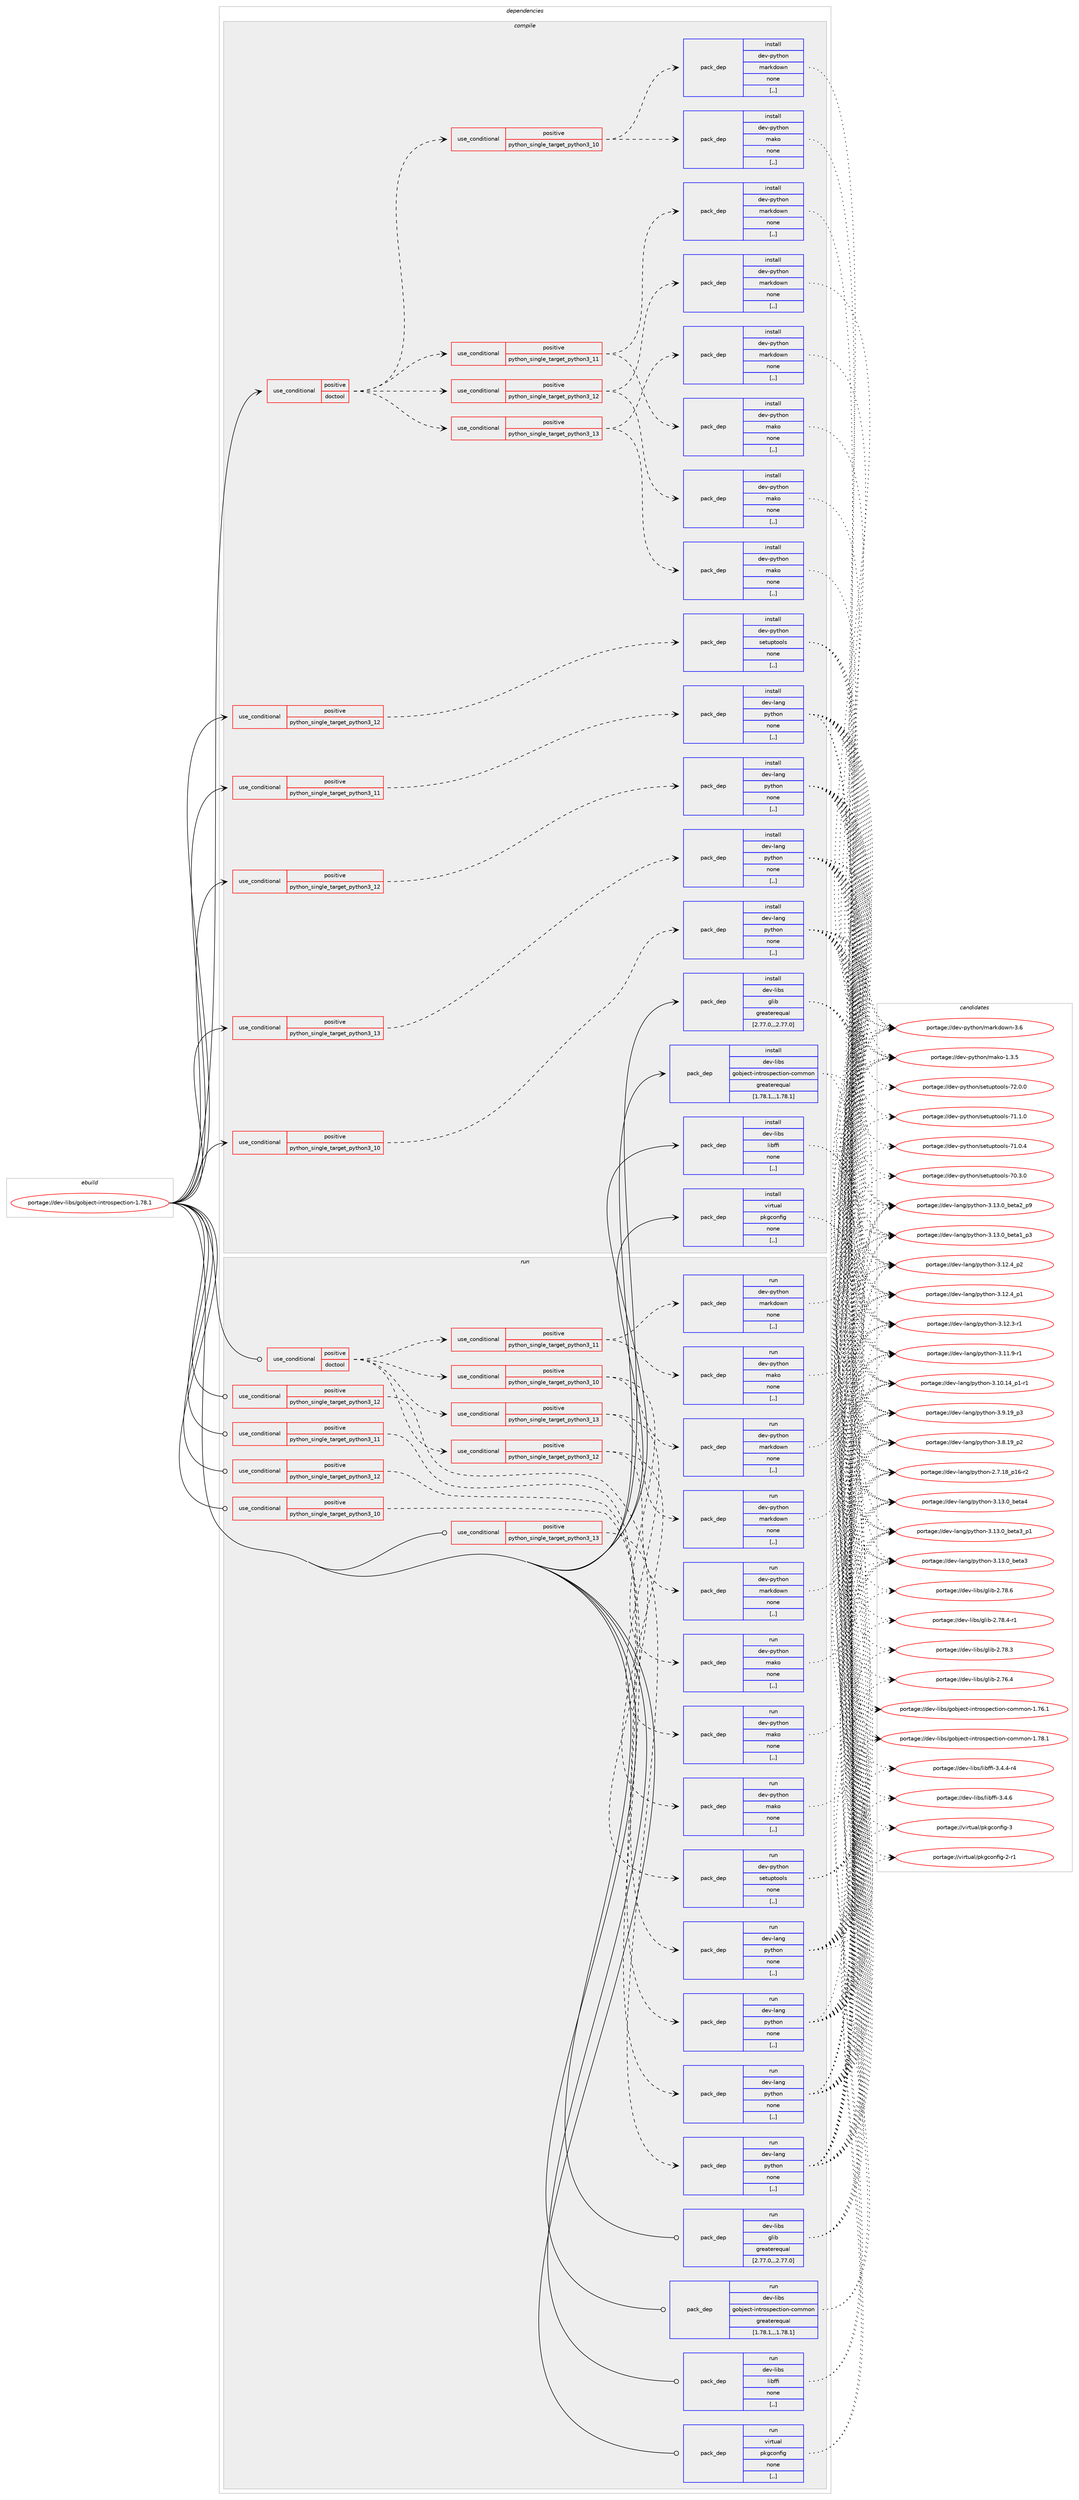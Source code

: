 digraph prolog {

# *************
# Graph options
# *************

newrank=true;
concentrate=true;
compound=true;
graph [rankdir=LR,fontname=Helvetica,fontsize=10,ranksep=1.5];#, ranksep=2.5, nodesep=0.2];
edge  [arrowhead=vee];
node  [fontname=Helvetica,fontsize=10];

# **********
# The ebuild
# **********

subgraph cluster_leftcol {
color=gray;
label=<<i>ebuild</i>>;
id [label="portage://dev-libs/gobject-introspection-1.78.1", color=red, width=4, href="../dev-libs/gobject-introspection-1.78.1.svg"];
}

# ****************
# The dependencies
# ****************

subgraph cluster_midcol {
color=gray;
label=<<i>dependencies</i>>;
subgraph cluster_compile {
fillcolor="#eeeeee";
style=filled;
label=<<i>compile</i>>;
subgraph cond26361 {
dependency108381 [label=<<TABLE BORDER="0" CELLBORDER="1" CELLSPACING="0" CELLPADDING="4"><TR><TD ROWSPAN="3" CELLPADDING="10">use_conditional</TD></TR><TR><TD>positive</TD></TR><TR><TD>doctool</TD></TR></TABLE>>, shape=none, color=red];
subgraph cond26362 {
dependency108382 [label=<<TABLE BORDER="0" CELLBORDER="1" CELLSPACING="0" CELLPADDING="4"><TR><TD ROWSPAN="3" CELLPADDING="10">use_conditional</TD></TR><TR><TD>positive</TD></TR><TR><TD>python_single_target_python3_10</TD></TR></TABLE>>, shape=none, color=red];
subgraph pack80848 {
dependency108383 [label=<<TABLE BORDER="0" CELLBORDER="1" CELLSPACING="0" CELLPADDING="4" WIDTH="220"><TR><TD ROWSPAN="6" CELLPADDING="30">pack_dep</TD></TR><TR><TD WIDTH="110">install</TD></TR><TR><TD>dev-python</TD></TR><TR><TD>mako</TD></TR><TR><TD>none</TD></TR><TR><TD>[,,]</TD></TR></TABLE>>, shape=none, color=blue];
}
dependency108382:e -> dependency108383:w [weight=20,style="dashed",arrowhead="vee"];
subgraph pack80849 {
dependency108384 [label=<<TABLE BORDER="0" CELLBORDER="1" CELLSPACING="0" CELLPADDING="4" WIDTH="220"><TR><TD ROWSPAN="6" CELLPADDING="30">pack_dep</TD></TR><TR><TD WIDTH="110">install</TD></TR><TR><TD>dev-python</TD></TR><TR><TD>markdown</TD></TR><TR><TD>none</TD></TR><TR><TD>[,,]</TD></TR></TABLE>>, shape=none, color=blue];
}
dependency108382:e -> dependency108384:w [weight=20,style="dashed",arrowhead="vee"];
}
dependency108381:e -> dependency108382:w [weight=20,style="dashed",arrowhead="vee"];
subgraph cond26363 {
dependency108385 [label=<<TABLE BORDER="0" CELLBORDER="1" CELLSPACING="0" CELLPADDING="4"><TR><TD ROWSPAN="3" CELLPADDING="10">use_conditional</TD></TR><TR><TD>positive</TD></TR><TR><TD>python_single_target_python3_11</TD></TR></TABLE>>, shape=none, color=red];
subgraph pack80850 {
dependency108386 [label=<<TABLE BORDER="0" CELLBORDER="1" CELLSPACING="0" CELLPADDING="4" WIDTH="220"><TR><TD ROWSPAN="6" CELLPADDING="30">pack_dep</TD></TR><TR><TD WIDTH="110">install</TD></TR><TR><TD>dev-python</TD></TR><TR><TD>mako</TD></TR><TR><TD>none</TD></TR><TR><TD>[,,]</TD></TR></TABLE>>, shape=none, color=blue];
}
dependency108385:e -> dependency108386:w [weight=20,style="dashed",arrowhead="vee"];
subgraph pack80851 {
dependency108387 [label=<<TABLE BORDER="0" CELLBORDER="1" CELLSPACING="0" CELLPADDING="4" WIDTH="220"><TR><TD ROWSPAN="6" CELLPADDING="30">pack_dep</TD></TR><TR><TD WIDTH="110">install</TD></TR><TR><TD>dev-python</TD></TR><TR><TD>markdown</TD></TR><TR><TD>none</TD></TR><TR><TD>[,,]</TD></TR></TABLE>>, shape=none, color=blue];
}
dependency108385:e -> dependency108387:w [weight=20,style="dashed",arrowhead="vee"];
}
dependency108381:e -> dependency108385:w [weight=20,style="dashed",arrowhead="vee"];
subgraph cond26364 {
dependency108388 [label=<<TABLE BORDER="0" CELLBORDER="1" CELLSPACING="0" CELLPADDING="4"><TR><TD ROWSPAN="3" CELLPADDING="10">use_conditional</TD></TR><TR><TD>positive</TD></TR><TR><TD>python_single_target_python3_12</TD></TR></TABLE>>, shape=none, color=red];
subgraph pack80852 {
dependency108389 [label=<<TABLE BORDER="0" CELLBORDER="1" CELLSPACING="0" CELLPADDING="4" WIDTH="220"><TR><TD ROWSPAN="6" CELLPADDING="30">pack_dep</TD></TR><TR><TD WIDTH="110">install</TD></TR><TR><TD>dev-python</TD></TR><TR><TD>mako</TD></TR><TR><TD>none</TD></TR><TR><TD>[,,]</TD></TR></TABLE>>, shape=none, color=blue];
}
dependency108388:e -> dependency108389:w [weight=20,style="dashed",arrowhead="vee"];
subgraph pack80853 {
dependency108390 [label=<<TABLE BORDER="0" CELLBORDER="1" CELLSPACING="0" CELLPADDING="4" WIDTH="220"><TR><TD ROWSPAN="6" CELLPADDING="30">pack_dep</TD></TR><TR><TD WIDTH="110">install</TD></TR><TR><TD>dev-python</TD></TR><TR><TD>markdown</TD></TR><TR><TD>none</TD></TR><TR><TD>[,,]</TD></TR></TABLE>>, shape=none, color=blue];
}
dependency108388:e -> dependency108390:w [weight=20,style="dashed",arrowhead="vee"];
}
dependency108381:e -> dependency108388:w [weight=20,style="dashed",arrowhead="vee"];
subgraph cond26365 {
dependency108391 [label=<<TABLE BORDER="0" CELLBORDER="1" CELLSPACING="0" CELLPADDING="4"><TR><TD ROWSPAN="3" CELLPADDING="10">use_conditional</TD></TR><TR><TD>positive</TD></TR><TR><TD>python_single_target_python3_13</TD></TR></TABLE>>, shape=none, color=red];
subgraph pack80854 {
dependency108392 [label=<<TABLE BORDER="0" CELLBORDER="1" CELLSPACING="0" CELLPADDING="4" WIDTH="220"><TR><TD ROWSPAN="6" CELLPADDING="30">pack_dep</TD></TR><TR><TD WIDTH="110">install</TD></TR><TR><TD>dev-python</TD></TR><TR><TD>mako</TD></TR><TR><TD>none</TD></TR><TR><TD>[,,]</TD></TR></TABLE>>, shape=none, color=blue];
}
dependency108391:e -> dependency108392:w [weight=20,style="dashed",arrowhead="vee"];
subgraph pack80855 {
dependency108393 [label=<<TABLE BORDER="0" CELLBORDER="1" CELLSPACING="0" CELLPADDING="4" WIDTH="220"><TR><TD ROWSPAN="6" CELLPADDING="30">pack_dep</TD></TR><TR><TD WIDTH="110">install</TD></TR><TR><TD>dev-python</TD></TR><TR><TD>markdown</TD></TR><TR><TD>none</TD></TR><TR><TD>[,,]</TD></TR></TABLE>>, shape=none, color=blue];
}
dependency108391:e -> dependency108393:w [weight=20,style="dashed",arrowhead="vee"];
}
dependency108381:e -> dependency108391:w [weight=20,style="dashed",arrowhead="vee"];
}
id:e -> dependency108381:w [weight=20,style="solid",arrowhead="vee"];
subgraph cond26366 {
dependency108394 [label=<<TABLE BORDER="0" CELLBORDER="1" CELLSPACING="0" CELLPADDING="4"><TR><TD ROWSPAN="3" CELLPADDING="10">use_conditional</TD></TR><TR><TD>positive</TD></TR><TR><TD>python_single_target_python3_10</TD></TR></TABLE>>, shape=none, color=red];
subgraph pack80856 {
dependency108395 [label=<<TABLE BORDER="0" CELLBORDER="1" CELLSPACING="0" CELLPADDING="4" WIDTH="220"><TR><TD ROWSPAN="6" CELLPADDING="30">pack_dep</TD></TR><TR><TD WIDTH="110">install</TD></TR><TR><TD>dev-lang</TD></TR><TR><TD>python</TD></TR><TR><TD>none</TD></TR><TR><TD>[,,]</TD></TR></TABLE>>, shape=none, color=blue];
}
dependency108394:e -> dependency108395:w [weight=20,style="dashed",arrowhead="vee"];
}
id:e -> dependency108394:w [weight=20,style="solid",arrowhead="vee"];
subgraph cond26367 {
dependency108396 [label=<<TABLE BORDER="0" CELLBORDER="1" CELLSPACING="0" CELLPADDING="4"><TR><TD ROWSPAN="3" CELLPADDING="10">use_conditional</TD></TR><TR><TD>positive</TD></TR><TR><TD>python_single_target_python3_11</TD></TR></TABLE>>, shape=none, color=red];
subgraph pack80857 {
dependency108397 [label=<<TABLE BORDER="0" CELLBORDER="1" CELLSPACING="0" CELLPADDING="4" WIDTH="220"><TR><TD ROWSPAN="6" CELLPADDING="30">pack_dep</TD></TR><TR><TD WIDTH="110">install</TD></TR><TR><TD>dev-lang</TD></TR><TR><TD>python</TD></TR><TR><TD>none</TD></TR><TR><TD>[,,]</TD></TR></TABLE>>, shape=none, color=blue];
}
dependency108396:e -> dependency108397:w [weight=20,style="dashed",arrowhead="vee"];
}
id:e -> dependency108396:w [weight=20,style="solid",arrowhead="vee"];
subgraph cond26368 {
dependency108398 [label=<<TABLE BORDER="0" CELLBORDER="1" CELLSPACING="0" CELLPADDING="4"><TR><TD ROWSPAN="3" CELLPADDING="10">use_conditional</TD></TR><TR><TD>positive</TD></TR><TR><TD>python_single_target_python3_12</TD></TR></TABLE>>, shape=none, color=red];
subgraph pack80858 {
dependency108399 [label=<<TABLE BORDER="0" CELLBORDER="1" CELLSPACING="0" CELLPADDING="4" WIDTH="220"><TR><TD ROWSPAN="6" CELLPADDING="30">pack_dep</TD></TR><TR><TD WIDTH="110">install</TD></TR><TR><TD>dev-lang</TD></TR><TR><TD>python</TD></TR><TR><TD>none</TD></TR><TR><TD>[,,]</TD></TR></TABLE>>, shape=none, color=blue];
}
dependency108398:e -> dependency108399:w [weight=20,style="dashed",arrowhead="vee"];
}
id:e -> dependency108398:w [weight=20,style="solid",arrowhead="vee"];
subgraph cond26369 {
dependency108400 [label=<<TABLE BORDER="0" CELLBORDER="1" CELLSPACING="0" CELLPADDING="4"><TR><TD ROWSPAN="3" CELLPADDING="10">use_conditional</TD></TR><TR><TD>positive</TD></TR><TR><TD>python_single_target_python3_12</TD></TR></TABLE>>, shape=none, color=red];
subgraph pack80859 {
dependency108401 [label=<<TABLE BORDER="0" CELLBORDER="1" CELLSPACING="0" CELLPADDING="4" WIDTH="220"><TR><TD ROWSPAN="6" CELLPADDING="30">pack_dep</TD></TR><TR><TD WIDTH="110">install</TD></TR><TR><TD>dev-python</TD></TR><TR><TD>setuptools</TD></TR><TR><TD>none</TD></TR><TR><TD>[,,]</TD></TR></TABLE>>, shape=none, color=blue];
}
dependency108400:e -> dependency108401:w [weight=20,style="dashed",arrowhead="vee"];
}
id:e -> dependency108400:w [weight=20,style="solid",arrowhead="vee"];
subgraph cond26370 {
dependency108402 [label=<<TABLE BORDER="0" CELLBORDER="1" CELLSPACING="0" CELLPADDING="4"><TR><TD ROWSPAN="3" CELLPADDING="10">use_conditional</TD></TR><TR><TD>positive</TD></TR><TR><TD>python_single_target_python3_13</TD></TR></TABLE>>, shape=none, color=red];
subgraph pack80860 {
dependency108403 [label=<<TABLE BORDER="0" CELLBORDER="1" CELLSPACING="0" CELLPADDING="4" WIDTH="220"><TR><TD ROWSPAN="6" CELLPADDING="30">pack_dep</TD></TR><TR><TD WIDTH="110">install</TD></TR><TR><TD>dev-lang</TD></TR><TR><TD>python</TD></TR><TR><TD>none</TD></TR><TR><TD>[,,]</TD></TR></TABLE>>, shape=none, color=blue];
}
dependency108402:e -> dependency108403:w [weight=20,style="dashed",arrowhead="vee"];
}
id:e -> dependency108402:w [weight=20,style="solid",arrowhead="vee"];
subgraph pack80861 {
dependency108404 [label=<<TABLE BORDER="0" CELLBORDER="1" CELLSPACING="0" CELLPADDING="4" WIDTH="220"><TR><TD ROWSPAN="6" CELLPADDING="30">pack_dep</TD></TR><TR><TD WIDTH="110">install</TD></TR><TR><TD>dev-libs</TD></TR><TR><TD>glib</TD></TR><TR><TD>greaterequal</TD></TR><TR><TD>[2.77.0,,,2.77.0]</TD></TR></TABLE>>, shape=none, color=blue];
}
id:e -> dependency108404:w [weight=20,style="solid",arrowhead="vee"];
subgraph pack80862 {
dependency108405 [label=<<TABLE BORDER="0" CELLBORDER="1" CELLSPACING="0" CELLPADDING="4" WIDTH="220"><TR><TD ROWSPAN="6" CELLPADDING="30">pack_dep</TD></TR><TR><TD WIDTH="110">install</TD></TR><TR><TD>dev-libs</TD></TR><TR><TD>gobject-introspection-common</TD></TR><TR><TD>greaterequal</TD></TR><TR><TD>[1.78.1,,,1.78.1]</TD></TR></TABLE>>, shape=none, color=blue];
}
id:e -> dependency108405:w [weight=20,style="solid",arrowhead="vee"];
subgraph pack80863 {
dependency108406 [label=<<TABLE BORDER="0" CELLBORDER="1" CELLSPACING="0" CELLPADDING="4" WIDTH="220"><TR><TD ROWSPAN="6" CELLPADDING="30">pack_dep</TD></TR><TR><TD WIDTH="110">install</TD></TR><TR><TD>dev-libs</TD></TR><TR><TD>libffi</TD></TR><TR><TD>none</TD></TR><TR><TD>[,,]</TD></TR></TABLE>>, shape=none, color=blue];
}
id:e -> dependency108406:w [weight=20,style="solid",arrowhead="vee"];
subgraph pack80864 {
dependency108407 [label=<<TABLE BORDER="0" CELLBORDER="1" CELLSPACING="0" CELLPADDING="4" WIDTH="220"><TR><TD ROWSPAN="6" CELLPADDING="30">pack_dep</TD></TR><TR><TD WIDTH="110">install</TD></TR><TR><TD>virtual</TD></TR><TR><TD>pkgconfig</TD></TR><TR><TD>none</TD></TR><TR><TD>[,,]</TD></TR></TABLE>>, shape=none, color=blue];
}
id:e -> dependency108407:w [weight=20,style="solid",arrowhead="vee"];
}
subgraph cluster_compileandrun {
fillcolor="#eeeeee";
style=filled;
label=<<i>compile and run</i>>;
}
subgraph cluster_run {
fillcolor="#eeeeee";
style=filled;
label=<<i>run</i>>;
subgraph cond26371 {
dependency108408 [label=<<TABLE BORDER="0" CELLBORDER="1" CELLSPACING="0" CELLPADDING="4"><TR><TD ROWSPAN="3" CELLPADDING="10">use_conditional</TD></TR><TR><TD>positive</TD></TR><TR><TD>doctool</TD></TR></TABLE>>, shape=none, color=red];
subgraph cond26372 {
dependency108409 [label=<<TABLE BORDER="0" CELLBORDER="1" CELLSPACING="0" CELLPADDING="4"><TR><TD ROWSPAN="3" CELLPADDING="10">use_conditional</TD></TR><TR><TD>positive</TD></TR><TR><TD>python_single_target_python3_10</TD></TR></TABLE>>, shape=none, color=red];
subgraph pack80865 {
dependency108410 [label=<<TABLE BORDER="0" CELLBORDER="1" CELLSPACING="0" CELLPADDING="4" WIDTH="220"><TR><TD ROWSPAN="6" CELLPADDING="30">pack_dep</TD></TR><TR><TD WIDTH="110">run</TD></TR><TR><TD>dev-python</TD></TR><TR><TD>mako</TD></TR><TR><TD>none</TD></TR><TR><TD>[,,]</TD></TR></TABLE>>, shape=none, color=blue];
}
dependency108409:e -> dependency108410:w [weight=20,style="dashed",arrowhead="vee"];
subgraph pack80866 {
dependency108411 [label=<<TABLE BORDER="0" CELLBORDER="1" CELLSPACING="0" CELLPADDING="4" WIDTH="220"><TR><TD ROWSPAN="6" CELLPADDING="30">pack_dep</TD></TR><TR><TD WIDTH="110">run</TD></TR><TR><TD>dev-python</TD></TR><TR><TD>markdown</TD></TR><TR><TD>none</TD></TR><TR><TD>[,,]</TD></TR></TABLE>>, shape=none, color=blue];
}
dependency108409:e -> dependency108411:w [weight=20,style="dashed",arrowhead="vee"];
}
dependency108408:e -> dependency108409:w [weight=20,style="dashed",arrowhead="vee"];
subgraph cond26373 {
dependency108412 [label=<<TABLE BORDER="0" CELLBORDER="1" CELLSPACING="0" CELLPADDING="4"><TR><TD ROWSPAN="3" CELLPADDING="10">use_conditional</TD></TR><TR><TD>positive</TD></TR><TR><TD>python_single_target_python3_11</TD></TR></TABLE>>, shape=none, color=red];
subgraph pack80867 {
dependency108413 [label=<<TABLE BORDER="0" CELLBORDER="1" CELLSPACING="0" CELLPADDING="4" WIDTH="220"><TR><TD ROWSPAN="6" CELLPADDING="30">pack_dep</TD></TR><TR><TD WIDTH="110">run</TD></TR><TR><TD>dev-python</TD></TR><TR><TD>mako</TD></TR><TR><TD>none</TD></TR><TR><TD>[,,]</TD></TR></TABLE>>, shape=none, color=blue];
}
dependency108412:e -> dependency108413:w [weight=20,style="dashed",arrowhead="vee"];
subgraph pack80868 {
dependency108414 [label=<<TABLE BORDER="0" CELLBORDER="1" CELLSPACING="0" CELLPADDING="4" WIDTH="220"><TR><TD ROWSPAN="6" CELLPADDING="30">pack_dep</TD></TR><TR><TD WIDTH="110">run</TD></TR><TR><TD>dev-python</TD></TR><TR><TD>markdown</TD></TR><TR><TD>none</TD></TR><TR><TD>[,,]</TD></TR></TABLE>>, shape=none, color=blue];
}
dependency108412:e -> dependency108414:w [weight=20,style="dashed",arrowhead="vee"];
}
dependency108408:e -> dependency108412:w [weight=20,style="dashed",arrowhead="vee"];
subgraph cond26374 {
dependency108415 [label=<<TABLE BORDER="0" CELLBORDER="1" CELLSPACING="0" CELLPADDING="4"><TR><TD ROWSPAN="3" CELLPADDING="10">use_conditional</TD></TR><TR><TD>positive</TD></TR><TR><TD>python_single_target_python3_12</TD></TR></TABLE>>, shape=none, color=red];
subgraph pack80869 {
dependency108416 [label=<<TABLE BORDER="0" CELLBORDER="1" CELLSPACING="0" CELLPADDING="4" WIDTH="220"><TR><TD ROWSPAN="6" CELLPADDING="30">pack_dep</TD></TR><TR><TD WIDTH="110">run</TD></TR><TR><TD>dev-python</TD></TR><TR><TD>mako</TD></TR><TR><TD>none</TD></TR><TR><TD>[,,]</TD></TR></TABLE>>, shape=none, color=blue];
}
dependency108415:e -> dependency108416:w [weight=20,style="dashed",arrowhead="vee"];
subgraph pack80870 {
dependency108417 [label=<<TABLE BORDER="0" CELLBORDER="1" CELLSPACING="0" CELLPADDING="4" WIDTH="220"><TR><TD ROWSPAN="6" CELLPADDING="30">pack_dep</TD></TR><TR><TD WIDTH="110">run</TD></TR><TR><TD>dev-python</TD></TR><TR><TD>markdown</TD></TR><TR><TD>none</TD></TR><TR><TD>[,,]</TD></TR></TABLE>>, shape=none, color=blue];
}
dependency108415:e -> dependency108417:w [weight=20,style="dashed",arrowhead="vee"];
}
dependency108408:e -> dependency108415:w [weight=20,style="dashed",arrowhead="vee"];
subgraph cond26375 {
dependency108418 [label=<<TABLE BORDER="0" CELLBORDER="1" CELLSPACING="0" CELLPADDING="4"><TR><TD ROWSPAN="3" CELLPADDING="10">use_conditional</TD></TR><TR><TD>positive</TD></TR><TR><TD>python_single_target_python3_13</TD></TR></TABLE>>, shape=none, color=red];
subgraph pack80871 {
dependency108419 [label=<<TABLE BORDER="0" CELLBORDER="1" CELLSPACING="0" CELLPADDING="4" WIDTH="220"><TR><TD ROWSPAN="6" CELLPADDING="30">pack_dep</TD></TR><TR><TD WIDTH="110">run</TD></TR><TR><TD>dev-python</TD></TR><TR><TD>mako</TD></TR><TR><TD>none</TD></TR><TR><TD>[,,]</TD></TR></TABLE>>, shape=none, color=blue];
}
dependency108418:e -> dependency108419:w [weight=20,style="dashed",arrowhead="vee"];
subgraph pack80872 {
dependency108420 [label=<<TABLE BORDER="0" CELLBORDER="1" CELLSPACING="0" CELLPADDING="4" WIDTH="220"><TR><TD ROWSPAN="6" CELLPADDING="30">pack_dep</TD></TR><TR><TD WIDTH="110">run</TD></TR><TR><TD>dev-python</TD></TR><TR><TD>markdown</TD></TR><TR><TD>none</TD></TR><TR><TD>[,,]</TD></TR></TABLE>>, shape=none, color=blue];
}
dependency108418:e -> dependency108420:w [weight=20,style="dashed",arrowhead="vee"];
}
dependency108408:e -> dependency108418:w [weight=20,style="dashed",arrowhead="vee"];
}
id:e -> dependency108408:w [weight=20,style="solid",arrowhead="odot"];
subgraph cond26376 {
dependency108421 [label=<<TABLE BORDER="0" CELLBORDER="1" CELLSPACING="0" CELLPADDING="4"><TR><TD ROWSPAN="3" CELLPADDING="10">use_conditional</TD></TR><TR><TD>positive</TD></TR><TR><TD>python_single_target_python3_10</TD></TR></TABLE>>, shape=none, color=red];
subgraph pack80873 {
dependency108422 [label=<<TABLE BORDER="0" CELLBORDER="1" CELLSPACING="0" CELLPADDING="4" WIDTH="220"><TR><TD ROWSPAN="6" CELLPADDING="30">pack_dep</TD></TR><TR><TD WIDTH="110">run</TD></TR><TR><TD>dev-lang</TD></TR><TR><TD>python</TD></TR><TR><TD>none</TD></TR><TR><TD>[,,]</TD></TR></TABLE>>, shape=none, color=blue];
}
dependency108421:e -> dependency108422:w [weight=20,style="dashed",arrowhead="vee"];
}
id:e -> dependency108421:w [weight=20,style="solid",arrowhead="odot"];
subgraph cond26377 {
dependency108423 [label=<<TABLE BORDER="0" CELLBORDER="1" CELLSPACING="0" CELLPADDING="4"><TR><TD ROWSPAN="3" CELLPADDING="10">use_conditional</TD></TR><TR><TD>positive</TD></TR><TR><TD>python_single_target_python3_11</TD></TR></TABLE>>, shape=none, color=red];
subgraph pack80874 {
dependency108424 [label=<<TABLE BORDER="0" CELLBORDER="1" CELLSPACING="0" CELLPADDING="4" WIDTH="220"><TR><TD ROWSPAN="6" CELLPADDING="30">pack_dep</TD></TR><TR><TD WIDTH="110">run</TD></TR><TR><TD>dev-lang</TD></TR><TR><TD>python</TD></TR><TR><TD>none</TD></TR><TR><TD>[,,]</TD></TR></TABLE>>, shape=none, color=blue];
}
dependency108423:e -> dependency108424:w [weight=20,style="dashed",arrowhead="vee"];
}
id:e -> dependency108423:w [weight=20,style="solid",arrowhead="odot"];
subgraph cond26378 {
dependency108425 [label=<<TABLE BORDER="0" CELLBORDER="1" CELLSPACING="0" CELLPADDING="4"><TR><TD ROWSPAN="3" CELLPADDING="10">use_conditional</TD></TR><TR><TD>positive</TD></TR><TR><TD>python_single_target_python3_12</TD></TR></TABLE>>, shape=none, color=red];
subgraph pack80875 {
dependency108426 [label=<<TABLE BORDER="0" CELLBORDER="1" CELLSPACING="0" CELLPADDING="4" WIDTH="220"><TR><TD ROWSPAN="6" CELLPADDING="30">pack_dep</TD></TR><TR><TD WIDTH="110">run</TD></TR><TR><TD>dev-lang</TD></TR><TR><TD>python</TD></TR><TR><TD>none</TD></TR><TR><TD>[,,]</TD></TR></TABLE>>, shape=none, color=blue];
}
dependency108425:e -> dependency108426:w [weight=20,style="dashed",arrowhead="vee"];
}
id:e -> dependency108425:w [weight=20,style="solid",arrowhead="odot"];
subgraph cond26379 {
dependency108427 [label=<<TABLE BORDER="0" CELLBORDER="1" CELLSPACING="0" CELLPADDING="4"><TR><TD ROWSPAN="3" CELLPADDING="10">use_conditional</TD></TR><TR><TD>positive</TD></TR><TR><TD>python_single_target_python3_12</TD></TR></TABLE>>, shape=none, color=red];
subgraph pack80876 {
dependency108428 [label=<<TABLE BORDER="0" CELLBORDER="1" CELLSPACING="0" CELLPADDING="4" WIDTH="220"><TR><TD ROWSPAN="6" CELLPADDING="30">pack_dep</TD></TR><TR><TD WIDTH="110">run</TD></TR><TR><TD>dev-python</TD></TR><TR><TD>setuptools</TD></TR><TR><TD>none</TD></TR><TR><TD>[,,]</TD></TR></TABLE>>, shape=none, color=blue];
}
dependency108427:e -> dependency108428:w [weight=20,style="dashed",arrowhead="vee"];
}
id:e -> dependency108427:w [weight=20,style="solid",arrowhead="odot"];
subgraph cond26380 {
dependency108429 [label=<<TABLE BORDER="0" CELLBORDER="1" CELLSPACING="0" CELLPADDING="4"><TR><TD ROWSPAN="3" CELLPADDING="10">use_conditional</TD></TR><TR><TD>positive</TD></TR><TR><TD>python_single_target_python3_13</TD></TR></TABLE>>, shape=none, color=red];
subgraph pack80877 {
dependency108430 [label=<<TABLE BORDER="0" CELLBORDER="1" CELLSPACING="0" CELLPADDING="4" WIDTH="220"><TR><TD ROWSPAN="6" CELLPADDING="30">pack_dep</TD></TR><TR><TD WIDTH="110">run</TD></TR><TR><TD>dev-lang</TD></TR><TR><TD>python</TD></TR><TR><TD>none</TD></TR><TR><TD>[,,]</TD></TR></TABLE>>, shape=none, color=blue];
}
dependency108429:e -> dependency108430:w [weight=20,style="dashed",arrowhead="vee"];
}
id:e -> dependency108429:w [weight=20,style="solid",arrowhead="odot"];
subgraph pack80878 {
dependency108431 [label=<<TABLE BORDER="0" CELLBORDER="1" CELLSPACING="0" CELLPADDING="4" WIDTH="220"><TR><TD ROWSPAN="6" CELLPADDING="30">pack_dep</TD></TR><TR><TD WIDTH="110">run</TD></TR><TR><TD>dev-libs</TD></TR><TR><TD>glib</TD></TR><TR><TD>greaterequal</TD></TR><TR><TD>[2.77.0,,,2.77.0]</TD></TR></TABLE>>, shape=none, color=blue];
}
id:e -> dependency108431:w [weight=20,style="solid",arrowhead="odot"];
subgraph pack80879 {
dependency108432 [label=<<TABLE BORDER="0" CELLBORDER="1" CELLSPACING="0" CELLPADDING="4" WIDTH="220"><TR><TD ROWSPAN="6" CELLPADDING="30">pack_dep</TD></TR><TR><TD WIDTH="110">run</TD></TR><TR><TD>dev-libs</TD></TR><TR><TD>gobject-introspection-common</TD></TR><TR><TD>greaterequal</TD></TR><TR><TD>[1.78.1,,,1.78.1]</TD></TR></TABLE>>, shape=none, color=blue];
}
id:e -> dependency108432:w [weight=20,style="solid",arrowhead="odot"];
subgraph pack80880 {
dependency108433 [label=<<TABLE BORDER="0" CELLBORDER="1" CELLSPACING="0" CELLPADDING="4" WIDTH="220"><TR><TD ROWSPAN="6" CELLPADDING="30">pack_dep</TD></TR><TR><TD WIDTH="110">run</TD></TR><TR><TD>dev-libs</TD></TR><TR><TD>libffi</TD></TR><TR><TD>none</TD></TR><TR><TD>[,,]</TD></TR></TABLE>>, shape=none, color=blue];
}
id:e -> dependency108433:w [weight=20,style="solid",arrowhead="odot"];
subgraph pack80881 {
dependency108434 [label=<<TABLE BORDER="0" CELLBORDER="1" CELLSPACING="0" CELLPADDING="4" WIDTH="220"><TR><TD ROWSPAN="6" CELLPADDING="30">pack_dep</TD></TR><TR><TD WIDTH="110">run</TD></TR><TR><TD>virtual</TD></TR><TR><TD>pkgconfig</TD></TR><TR><TD>none</TD></TR><TR><TD>[,,]</TD></TR></TABLE>>, shape=none, color=blue];
}
id:e -> dependency108434:w [weight=20,style="solid",arrowhead="odot"];
}
}

# **************
# The candidates
# **************

subgraph cluster_choices {
rank=same;
color=gray;
label=<<i>candidates</i>>;

subgraph choice80848 {
color=black;
nodesep=1;
choice100101118451121211161041111104710997107111454946514653 [label="portage://dev-python/mako-1.3.5", color=red, width=4,href="../dev-python/mako-1.3.5.svg"];
dependency108383:e -> choice100101118451121211161041111104710997107111454946514653:w [style=dotted,weight="100"];
}
subgraph choice80849 {
color=black;
nodesep=1;
choice10010111845112121116104111110471099711410710011111911045514654 [label="portage://dev-python/markdown-3.6", color=red, width=4,href="../dev-python/markdown-3.6.svg"];
dependency108384:e -> choice10010111845112121116104111110471099711410710011111911045514654:w [style=dotted,weight="100"];
}
subgraph choice80850 {
color=black;
nodesep=1;
choice100101118451121211161041111104710997107111454946514653 [label="portage://dev-python/mako-1.3.5", color=red, width=4,href="../dev-python/mako-1.3.5.svg"];
dependency108386:e -> choice100101118451121211161041111104710997107111454946514653:w [style=dotted,weight="100"];
}
subgraph choice80851 {
color=black;
nodesep=1;
choice10010111845112121116104111110471099711410710011111911045514654 [label="portage://dev-python/markdown-3.6", color=red, width=4,href="../dev-python/markdown-3.6.svg"];
dependency108387:e -> choice10010111845112121116104111110471099711410710011111911045514654:w [style=dotted,weight="100"];
}
subgraph choice80852 {
color=black;
nodesep=1;
choice100101118451121211161041111104710997107111454946514653 [label="portage://dev-python/mako-1.3.5", color=red, width=4,href="../dev-python/mako-1.3.5.svg"];
dependency108389:e -> choice100101118451121211161041111104710997107111454946514653:w [style=dotted,weight="100"];
}
subgraph choice80853 {
color=black;
nodesep=1;
choice10010111845112121116104111110471099711410710011111911045514654 [label="portage://dev-python/markdown-3.6", color=red, width=4,href="../dev-python/markdown-3.6.svg"];
dependency108390:e -> choice10010111845112121116104111110471099711410710011111911045514654:w [style=dotted,weight="100"];
}
subgraph choice80854 {
color=black;
nodesep=1;
choice100101118451121211161041111104710997107111454946514653 [label="portage://dev-python/mako-1.3.5", color=red, width=4,href="../dev-python/mako-1.3.5.svg"];
dependency108392:e -> choice100101118451121211161041111104710997107111454946514653:w [style=dotted,weight="100"];
}
subgraph choice80855 {
color=black;
nodesep=1;
choice10010111845112121116104111110471099711410710011111911045514654 [label="portage://dev-python/markdown-3.6", color=red, width=4,href="../dev-python/markdown-3.6.svg"];
dependency108393:e -> choice10010111845112121116104111110471099711410710011111911045514654:w [style=dotted,weight="100"];
}
subgraph choice80856 {
color=black;
nodesep=1;
choice1001011184510897110103471121211161041111104551464951464895981011169752 [label="portage://dev-lang/python-3.13.0_beta4", color=red, width=4,href="../dev-lang/python-3.13.0_beta4.svg"];
choice10010111845108971101034711212111610411111045514649514648959810111697519511249 [label="portage://dev-lang/python-3.13.0_beta3_p1", color=red, width=4,href="../dev-lang/python-3.13.0_beta3_p1.svg"];
choice1001011184510897110103471121211161041111104551464951464895981011169751 [label="portage://dev-lang/python-3.13.0_beta3", color=red, width=4,href="../dev-lang/python-3.13.0_beta3.svg"];
choice10010111845108971101034711212111610411111045514649514648959810111697509511257 [label="portage://dev-lang/python-3.13.0_beta2_p9", color=red, width=4,href="../dev-lang/python-3.13.0_beta2_p9.svg"];
choice10010111845108971101034711212111610411111045514649514648959810111697499511251 [label="portage://dev-lang/python-3.13.0_beta1_p3", color=red, width=4,href="../dev-lang/python-3.13.0_beta1_p3.svg"];
choice100101118451089711010347112121116104111110455146495046529511250 [label="portage://dev-lang/python-3.12.4_p2", color=red, width=4,href="../dev-lang/python-3.12.4_p2.svg"];
choice100101118451089711010347112121116104111110455146495046529511249 [label="portage://dev-lang/python-3.12.4_p1", color=red, width=4,href="../dev-lang/python-3.12.4_p1.svg"];
choice100101118451089711010347112121116104111110455146495046514511449 [label="portage://dev-lang/python-3.12.3-r1", color=red, width=4,href="../dev-lang/python-3.12.3-r1.svg"];
choice100101118451089711010347112121116104111110455146494946574511449 [label="portage://dev-lang/python-3.11.9-r1", color=red, width=4,href="../dev-lang/python-3.11.9-r1.svg"];
choice100101118451089711010347112121116104111110455146494846495295112494511449 [label="portage://dev-lang/python-3.10.14_p1-r1", color=red, width=4,href="../dev-lang/python-3.10.14_p1-r1.svg"];
choice100101118451089711010347112121116104111110455146574649579511251 [label="portage://dev-lang/python-3.9.19_p3", color=red, width=4,href="../dev-lang/python-3.9.19_p3.svg"];
choice100101118451089711010347112121116104111110455146564649579511250 [label="portage://dev-lang/python-3.8.19_p2", color=red, width=4,href="../dev-lang/python-3.8.19_p2.svg"];
choice100101118451089711010347112121116104111110455046554649569511249544511450 [label="portage://dev-lang/python-2.7.18_p16-r2", color=red, width=4,href="../dev-lang/python-2.7.18_p16-r2.svg"];
dependency108395:e -> choice1001011184510897110103471121211161041111104551464951464895981011169752:w [style=dotted,weight="100"];
dependency108395:e -> choice10010111845108971101034711212111610411111045514649514648959810111697519511249:w [style=dotted,weight="100"];
dependency108395:e -> choice1001011184510897110103471121211161041111104551464951464895981011169751:w [style=dotted,weight="100"];
dependency108395:e -> choice10010111845108971101034711212111610411111045514649514648959810111697509511257:w [style=dotted,weight="100"];
dependency108395:e -> choice10010111845108971101034711212111610411111045514649514648959810111697499511251:w [style=dotted,weight="100"];
dependency108395:e -> choice100101118451089711010347112121116104111110455146495046529511250:w [style=dotted,weight="100"];
dependency108395:e -> choice100101118451089711010347112121116104111110455146495046529511249:w [style=dotted,weight="100"];
dependency108395:e -> choice100101118451089711010347112121116104111110455146495046514511449:w [style=dotted,weight="100"];
dependency108395:e -> choice100101118451089711010347112121116104111110455146494946574511449:w [style=dotted,weight="100"];
dependency108395:e -> choice100101118451089711010347112121116104111110455146494846495295112494511449:w [style=dotted,weight="100"];
dependency108395:e -> choice100101118451089711010347112121116104111110455146574649579511251:w [style=dotted,weight="100"];
dependency108395:e -> choice100101118451089711010347112121116104111110455146564649579511250:w [style=dotted,weight="100"];
dependency108395:e -> choice100101118451089711010347112121116104111110455046554649569511249544511450:w [style=dotted,weight="100"];
}
subgraph choice80857 {
color=black;
nodesep=1;
choice1001011184510897110103471121211161041111104551464951464895981011169752 [label="portage://dev-lang/python-3.13.0_beta4", color=red, width=4,href="../dev-lang/python-3.13.0_beta4.svg"];
choice10010111845108971101034711212111610411111045514649514648959810111697519511249 [label="portage://dev-lang/python-3.13.0_beta3_p1", color=red, width=4,href="../dev-lang/python-3.13.0_beta3_p1.svg"];
choice1001011184510897110103471121211161041111104551464951464895981011169751 [label="portage://dev-lang/python-3.13.0_beta3", color=red, width=4,href="../dev-lang/python-3.13.0_beta3.svg"];
choice10010111845108971101034711212111610411111045514649514648959810111697509511257 [label="portage://dev-lang/python-3.13.0_beta2_p9", color=red, width=4,href="../dev-lang/python-3.13.0_beta2_p9.svg"];
choice10010111845108971101034711212111610411111045514649514648959810111697499511251 [label="portage://dev-lang/python-3.13.0_beta1_p3", color=red, width=4,href="../dev-lang/python-3.13.0_beta1_p3.svg"];
choice100101118451089711010347112121116104111110455146495046529511250 [label="portage://dev-lang/python-3.12.4_p2", color=red, width=4,href="../dev-lang/python-3.12.4_p2.svg"];
choice100101118451089711010347112121116104111110455146495046529511249 [label="portage://dev-lang/python-3.12.4_p1", color=red, width=4,href="../dev-lang/python-3.12.4_p1.svg"];
choice100101118451089711010347112121116104111110455146495046514511449 [label="portage://dev-lang/python-3.12.3-r1", color=red, width=4,href="../dev-lang/python-3.12.3-r1.svg"];
choice100101118451089711010347112121116104111110455146494946574511449 [label="portage://dev-lang/python-3.11.9-r1", color=red, width=4,href="../dev-lang/python-3.11.9-r1.svg"];
choice100101118451089711010347112121116104111110455146494846495295112494511449 [label="portage://dev-lang/python-3.10.14_p1-r1", color=red, width=4,href="../dev-lang/python-3.10.14_p1-r1.svg"];
choice100101118451089711010347112121116104111110455146574649579511251 [label="portage://dev-lang/python-3.9.19_p3", color=red, width=4,href="../dev-lang/python-3.9.19_p3.svg"];
choice100101118451089711010347112121116104111110455146564649579511250 [label="portage://dev-lang/python-3.8.19_p2", color=red, width=4,href="../dev-lang/python-3.8.19_p2.svg"];
choice100101118451089711010347112121116104111110455046554649569511249544511450 [label="portage://dev-lang/python-2.7.18_p16-r2", color=red, width=4,href="../dev-lang/python-2.7.18_p16-r2.svg"];
dependency108397:e -> choice1001011184510897110103471121211161041111104551464951464895981011169752:w [style=dotted,weight="100"];
dependency108397:e -> choice10010111845108971101034711212111610411111045514649514648959810111697519511249:w [style=dotted,weight="100"];
dependency108397:e -> choice1001011184510897110103471121211161041111104551464951464895981011169751:w [style=dotted,weight="100"];
dependency108397:e -> choice10010111845108971101034711212111610411111045514649514648959810111697509511257:w [style=dotted,weight="100"];
dependency108397:e -> choice10010111845108971101034711212111610411111045514649514648959810111697499511251:w [style=dotted,weight="100"];
dependency108397:e -> choice100101118451089711010347112121116104111110455146495046529511250:w [style=dotted,weight="100"];
dependency108397:e -> choice100101118451089711010347112121116104111110455146495046529511249:w [style=dotted,weight="100"];
dependency108397:e -> choice100101118451089711010347112121116104111110455146495046514511449:w [style=dotted,weight="100"];
dependency108397:e -> choice100101118451089711010347112121116104111110455146494946574511449:w [style=dotted,weight="100"];
dependency108397:e -> choice100101118451089711010347112121116104111110455146494846495295112494511449:w [style=dotted,weight="100"];
dependency108397:e -> choice100101118451089711010347112121116104111110455146574649579511251:w [style=dotted,weight="100"];
dependency108397:e -> choice100101118451089711010347112121116104111110455146564649579511250:w [style=dotted,weight="100"];
dependency108397:e -> choice100101118451089711010347112121116104111110455046554649569511249544511450:w [style=dotted,weight="100"];
}
subgraph choice80858 {
color=black;
nodesep=1;
choice1001011184510897110103471121211161041111104551464951464895981011169752 [label="portage://dev-lang/python-3.13.0_beta4", color=red, width=4,href="../dev-lang/python-3.13.0_beta4.svg"];
choice10010111845108971101034711212111610411111045514649514648959810111697519511249 [label="portage://dev-lang/python-3.13.0_beta3_p1", color=red, width=4,href="../dev-lang/python-3.13.0_beta3_p1.svg"];
choice1001011184510897110103471121211161041111104551464951464895981011169751 [label="portage://dev-lang/python-3.13.0_beta3", color=red, width=4,href="../dev-lang/python-3.13.0_beta3.svg"];
choice10010111845108971101034711212111610411111045514649514648959810111697509511257 [label="portage://dev-lang/python-3.13.0_beta2_p9", color=red, width=4,href="../dev-lang/python-3.13.0_beta2_p9.svg"];
choice10010111845108971101034711212111610411111045514649514648959810111697499511251 [label="portage://dev-lang/python-3.13.0_beta1_p3", color=red, width=4,href="../dev-lang/python-3.13.0_beta1_p3.svg"];
choice100101118451089711010347112121116104111110455146495046529511250 [label="portage://dev-lang/python-3.12.4_p2", color=red, width=4,href="../dev-lang/python-3.12.4_p2.svg"];
choice100101118451089711010347112121116104111110455146495046529511249 [label="portage://dev-lang/python-3.12.4_p1", color=red, width=4,href="../dev-lang/python-3.12.4_p1.svg"];
choice100101118451089711010347112121116104111110455146495046514511449 [label="portage://dev-lang/python-3.12.3-r1", color=red, width=4,href="../dev-lang/python-3.12.3-r1.svg"];
choice100101118451089711010347112121116104111110455146494946574511449 [label="portage://dev-lang/python-3.11.9-r1", color=red, width=4,href="../dev-lang/python-3.11.9-r1.svg"];
choice100101118451089711010347112121116104111110455146494846495295112494511449 [label="portage://dev-lang/python-3.10.14_p1-r1", color=red, width=4,href="../dev-lang/python-3.10.14_p1-r1.svg"];
choice100101118451089711010347112121116104111110455146574649579511251 [label="portage://dev-lang/python-3.9.19_p3", color=red, width=4,href="../dev-lang/python-3.9.19_p3.svg"];
choice100101118451089711010347112121116104111110455146564649579511250 [label="portage://dev-lang/python-3.8.19_p2", color=red, width=4,href="../dev-lang/python-3.8.19_p2.svg"];
choice100101118451089711010347112121116104111110455046554649569511249544511450 [label="portage://dev-lang/python-2.7.18_p16-r2", color=red, width=4,href="../dev-lang/python-2.7.18_p16-r2.svg"];
dependency108399:e -> choice1001011184510897110103471121211161041111104551464951464895981011169752:w [style=dotted,weight="100"];
dependency108399:e -> choice10010111845108971101034711212111610411111045514649514648959810111697519511249:w [style=dotted,weight="100"];
dependency108399:e -> choice1001011184510897110103471121211161041111104551464951464895981011169751:w [style=dotted,weight="100"];
dependency108399:e -> choice10010111845108971101034711212111610411111045514649514648959810111697509511257:w [style=dotted,weight="100"];
dependency108399:e -> choice10010111845108971101034711212111610411111045514649514648959810111697499511251:w [style=dotted,weight="100"];
dependency108399:e -> choice100101118451089711010347112121116104111110455146495046529511250:w [style=dotted,weight="100"];
dependency108399:e -> choice100101118451089711010347112121116104111110455146495046529511249:w [style=dotted,weight="100"];
dependency108399:e -> choice100101118451089711010347112121116104111110455146495046514511449:w [style=dotted,weight="100"];
dependency108399:e -> choice100101118451089711010347112121116104111110455146494946574511449:w [style=dotted,weight="100"];
dependency108399:e -> choice100101118451089711010347112121116104111110455146494846495295112494511449:w [style=dotted,weight="100"];
dependency108399:e -> choice100101118451089711010347112121116104111110455146574649579511251:w [style=dotted,weight="100"];
dependency108399:e -> choice100101118451089711010347112121116104111110455146564649579511250:w [style=dotted,weight="100"];
dependency108399:e -> choice100101118451089711010347112121116104111110455046554649569511249544511450:w [style=dotted,weight="100"];
}
subgraph choice80859 {
color=black;
nodesep=1;
choice100101118451121211161041111104711510111611711211611111110811545555046484648 [label="portage://dev-python/setuptools-72.0.0", color=red, width=4,href="../dev-python/setuptools-72.0.0.svg"];
choice100101118451121211161041111104711510111611711211611111110811545554946494648 [label="portage://dev-python/setuptools-71.1.0", color=red, width=4,href="../dev-python/setuptools-71.1.0.svg"];
choice100101118451121211161041111104711510111611711211611111110811545554946484652 [label="portage://dev-python/setuptools-71.0.4", color=red, width=4,href="../dev-python/setuptools-71.0.4.svg"];
choice100101118451121211161041111104711510111611711211611111110811545554846514648 [label="portage://dev-python/setuptools-70.3.0", color=red, width=4,href="../dev-python/setuptools-70.3.0.svg"];
dependency108401:e -> choice100101118451121211161041111104711510111611711211611111110811545555046484648:w [style=dotted,weight="100"];
dependency108401:e -> choice100101118451121211161041111104711510111611711211611111110811545554946494648:w [style=dotted,weight="100"];
dependency108401:e -> choice100101118451121211161041111104711510111611711211611111110811545554946484652:w [style=dotted,weight="100"];
dependency108401:e -> choice100101118451121211161041111104711510111611711211611111110811545554846514648:w [style=dotted,weight="100"];
}
subgraph choice80860 {
color=black;
nodesep=1;
choice1001011184510897110103471121211161041111104551464951464895981011169752 [label="portage://dev-lang/python-3.13.0_beta4", color=red, width=4,href="../dev-lang/python-3.13.0_beta4.svg"];
choice10010111845108971101034711212111610411111045514649514648959810111697519511249 [label="portage://dev-lang/python-3.13.0_beta3_p1", color=red, width=4,href="../dev-lang/python-3.13.0_beta3_p1.svg"];
choice1001011184510897110103471121211161041111104551464951464895981011169751 [label="portage://dev-lang/python-3.13.0_beta3", color=red, width=4,href="../dev-lang/python-3.13.0_beta3.svg"];
choice10010111845108971101034711212111610411111045514649514648959810111697509511257 [label="portage://dev-lang/python-3.13.0_beta2_p9", color=red, width=4,href="../dev-lang/python-3.13.0_beta2_p9.svg"];
choice10010111845108971101034711212111610411111045514649514648959810111697499511251 [label="portage://dev-lang/python-3.13.0_beta1_p3", color=red, width=4,href="../dev-lang/python-3.13.0_beta1_p3.svg"];
choice100101118451089711010347112121116104111110455146495046529511250 [label="portage://dev-lang/python-3.12.4_p2", color=red, width=4,href="../dev-lang/python-3.12.4_p2.svg"];
choice100101118451089711010347112121116104111110455146495046529511249 [label="portage://dev-lang/python-3.12.4_p1", color=red, width=4,href="../dev-lang/python-3.12.4_p1.svg"];
choice100101118451089711010347112121116104111110455146495046514511449 [label="portage://dev-lang/python-3.12.3-r1", color=red, width=4,href="../dev-lang/python-3.12.3-r1.svg"];
choice100101118451089711010347112121116104111110455146494946574511449 [label="portage://dev-lang/python-3.11.9-r1", color=red, width=4,href="../dev-lang/python-3.11.9-r1.svg"];
choice100101118451089711010347112121116104111110455146494846495295112494511449 [label="portage://dev-lang/python-3.10.14_p1-r1", color=red, width=4,href="../dev-lang/python-3.10.14_p1-r1.svg"];
choice100101118451089711010347112121116104111110455146574649579511251 [label="portage://dev-lang/python-3.9.19_p3", color=red, width=4,href="../dev-lang/python-3.9.19_p3.svg"];
choice100101118451089711010347112121116104111110455146564649579511250 [label="portage://dev-lang/python-3.8.19_p2", color=red, width=4,href="../dev-lang/python-3.8.19_p2.svg"];
choice100101118451089711010347112121116104111110455046554649569511249544511450 [label="portage://dev-lang/python-2.7.18_p16-r2", color=red, width=4,href="../dev-lang/python-2.7.18_p16-r2.svg"];
dependency108403:e -> choice1001011184510897110103471121211161041111104551464951464895981011169752:w [style=dotted,weight="100"];
dependency108403:e -> choice10010111845108971101034711212111610411111045514649514648959810111697519511249:w [style=dotted,weight="100"];
dependency108403:e -> choice1001011184510897110103471121211161041111104551464951464895981011169751:w [style=dotted,weight="100"];
dependency108403:e -> choice10010111845108971101034711212111610411111045514649514648959810111697509511257:w [style=dotted,weight="100"];
dependency108403:e -> choice10010111845108971101034711212111610411111045514649514648959810111697499511251:w [style=dotted,weight="100"];
dependency108403:e -> choice100101118451089711010347112121116104111110455146495046529511250:w [style=dotted,weight="100"];
dependency108403:e -> choice100101118451089711010347112121116104111110455146495046529511249:w [style=dotted,weight="100"];
dependency108403:e -> choice100101118451089711010347112121116104111110455146495046514511449:w [style=dotted,weight="100"];
dependency108403:e -> choice100101118451089711010347112121116104111110455146494946574511449:w [style=dotted,weight="100"];
dependency108403:e -> choice100101118451089711010347112121116104111110455146494846495295112494511449:w [style=dotted,weight="100"];
dependency108403:e -> choice100101118451089711010347112121116104111110455146574649579511251:w [style=dotted,weight="100"];
dependency108403:e -> choice100101118451089711010347112121116104111110455146564649579511250:w [style=dotted,weight="100"];
dependency108403:e -> choice100101118451089711010347112121116104111110455046554649569511249544511450:w [style=dotted,weight="100"];
}
subgraph choice80861 {
color=black;
nodesep=1;
choice1001011184510810598115471031081059845504655564654 [label="portage://dev-libs/glib-2.78.6", color=red, width=4,href="../dev-libs/glib-2.78.6.svg"];
choice10010111845108105981154710310810598455046555646524511449 [label="portage://dev-libs/glib-2.78.4-r1", color=red, width=4,href="../dev-libs/glib-2.78.4-r1.svg"];
choice1001011184510810598115471031081059845504655564651 [label="portage://dev-libs/glib-2.78.3", color=red, width=4,href="../dev-libs/glib-2.78.3.svg"];
choice1001011184510810598115471031081059845504655544652 [label="portage://dev-libs/glib-2.76.4", color=red, width=4,href="../dev-libs/glib-2.76.4.svg"];
dependency108404:e -> choice1001011184510810598115471031081059845504655564654:w [style=dotted,weight="100"];
dependency108404:e -> choice10010111845108105981154710310810598455046555646524511449:w [style=dotted,weight="100"];
dependency108404:e -> choice1001011184510810598115471031081059845504655564651:w [style=dotted,weight="100"];
dependency108404:e -> choice1001011184510810598115471031081059845504655544652:w [style=dotted,weight="100"];
}
subgraph choice80862 {
color=black;
nodesep=1;
choice10010111845108105981154710311198106101991164510511011611411111511210199116105111110459911110910911111045494655564649 [label="portage://dev-libs/gobject-introspection-common-1.78.1", color=red, width=4,href="../dev-libs/gobject-introspection-common-1.78.1.svg"];
choice10010111845108105981154710311198106101991164510511011611411111511210199116105111110459911110910911111045494655544649 [label="portage://dev-libs/gobject-introspection-common-1.76.1", color=red, width=4,href="../dev-libs/gobject-introspection-common-1.76.1.svg"];
dependency108405:e -> choice10010111845108105981154710311198106101991164510511011611411111511210199116105111110459911110910911111045494655564649:w [style=dotted,weight="100"];
dependency108405:e -> choice10010111845108105981154710311198106101991164510511011611411111511210199116105111110459911110910911111045494655544649:w [style=dotted,weight="100"];
}
subgraph choice80863 {
color=black;
nodesep=1;
choice10010111845108105981154710810598102102105455146524654 [label="portage://dev-libs/libffi-3.4.6", color=red, width=4,href="../dev-libs/libffi-3.4.6.svg"];
choice100101118451081059811547108105981021021054551465246524511452 [label="portage://dev-libs/libffi-3.4.4-r4", color=red, width=4,href="../dev-libs/libffi-3.4.4-r4.svg"];
dependency108406:e -> choice10010111845108105981154710810598102102105455146524654:w [style=dotted,weight="100"];
dependency108406:e -> choice100101118451081059811547108105981021021054551465246524511452:w [style=dotted,weight="100"];
}
subgraph choice80864 {
color=black;
nodesep=1;
choice1181051141161179710847112107103991111101021051034551 [label="portage://virtual/pkgconfig-3", color=red, width=4,href="../virtual/pkgconfig-3.svg"];
choice11810511411611797108471121071039911111010210510345504511449 [label="portage://virtual/pkgconfig-2-r1", color=red, width=4,href="../virtual/pkgconfig-2-r1.svg"];
dependency108407:e -> choice1181051141161179710847112107103991111101021051034551:w [style=dotted,weight="100"];
dependency108407:e -> choice11810511411611797108471121071039911111010210510345504511449:w [style=dotted,weight="100"];
}
subgraph choice80865 {
color=black;
nodesep=1;
choice100101118451121211161041111104710997107111454946514653 [label="portage://dev-python/mako-1.3.5", color=red, width=4,href="../dev-python/mako-1.3.5.svg"];
dependency108410:e -> choice100101118451121211161041111104710997107111454946514653:w [style=dotted,weight="100"];
}
subgraph choice80866 {
color=black;
nodesep=1;
choice10010111845112121116104111110471099711410710011111911045514654 [label="portage://dev-python/markdown-3.6", color=red, width=4,href="../dev-python/markdown-3.6.svg"];
dependency108411:e -> choice10010111845112121116104111110471099711410710011111911045514654:w [style=dotted,weight="100"];
}
subgraph choice80867 {
color=black;
nodesep=1;
choice100101118451121211161041111104710997107111454946514653 [label="portage://dev-python/mako-1.3.5", color=red, width=4,href="../dev-python/mako-1.3.5.svg"];
dependency108413:e -> choice100101118451121211161041111104710997107111454946514653:w [style=dotted,weight="100"];
}
subgraph choice80868 {
color=black;
nodesep=1;
choice10010111845112121116104111110471099711410710011111911045514654 [label="portage://dev-python/markdown-3.6", color=red, width=4,href="../dev-python/markdown-3.6.svg"];
dependency108414:e -> choice10010111845112121116104111110471099711410710011111911045514654:w [style=dotted,weight="100"];
}
subgraph choice80869 {
color=black;
nodesep=1;
choice100101118451121211161041111104710997107111454946514653 [label="portage://dev-python/mako-1.3.5", color=red, width=4,href="../dev-python/mako-1.3.5.svg"];
dependency108416:e -> choice100101118451121211161041111104710997107111454946514653:w [style=dotted,weight="100"];
}
subgraph choice80870 {
color=black;
nodesep=1;
choice10010111845112121116104111110471099711410710011111911045514654 [label="portage://dev-python/markdown-3.6", color=red, width=4,href="../dev-python/markdown-3.6.svg"];
dependency108417:e -> choice10010111845112121116104111110471099711410710011111911045514654:w [style=dotted,weight="100"];
}
subgraph choice80871 {
color=black;
nodesep=1;
choice100101118451121211161041111104710997107111454946514653 [label="portage://dev-python/mako-1.3.5", color=red, width=4,href="../dev-python/mako-1.3.5.svg"];
dependency108419:e -> choice100101118451121211161041111104710997107111454946514653:w [style=dotted,weight="100"];
}
subgraph choice80872 {
color=black;
nodesep=1;
choice10010111845112121116104111110471099711410710011111911045514654 [label="portage://dev-python/markdown-3.6", color=red, width=4,href="../dev-python/markdown-3.6.svg"];
dependency108420:e -> choice10010111845112121116104111110471099711410710011111911045514654:w [style=dotted,weight="100"];
}
subgraph choice80873 {
color=black;
nodesep=1;
choice1001011184510897110103471121211161041111104551464951464895981011169752 [label="portage://dev-lang/python-3.13.0_beta4", color=red, width=4,href="../dev-lang/python-3.13.0_beta4.svg"];
choice10010111845108971101034711212111610411111045514649514648959810111697519511249 [label="portage://dev-lang/python-3.13.0_beta3_p1", color=red, width=4,href="../dev-lang/python-3.13.0_beta3_p1.svg"];
choice1001011184510897110103471121211161041111104551464951464895981011169751 [label="portage://dev-lang/python-3.13.0_beta3", color=red, width=4,href="../dev-lang/python-3.13.0_beta3.svg"];
choice10010111845108971101034711212111610411111045514649514648959810111697509511257 [label="portage://dev-lang/python-3.13.0_beta2_p9", color=red, width=4,href="../dev-lang/python-3.13.0_beta2_p9.svg"];
choice10010111845108971101034711212111610411111045514649514648959810111697499511251 [label="portage://dev-lang/python-3.13.0_beta1_p3", color=red, width=4,href="../dev-lang/python-3.13.0_beta1_p3.svg"];
choice100101118451089711010347112121116104111110455146495046529511250 [label="portage://dev-lang/python-3.12.4_p2", color=red, width=4,href="../dev-lang/python-3.12.4_p2.svg"];
choice100101118451089711010347112121116104111110455146495046529511249 [label="portage://dev-lang/python-3.12.4_p1", color=red, width=4,href="../dev-lang/python-3.12.4_p1.svg"];
choice100101118451089711010347112121116104111110455146495046514511449 [label="portage://dev-lang/python-3.12.3-r1", color=red, width=4,href="../dev-lang/python-3.12.3-r1.svg"];
choice100101118451089711010347112121116104111110455146494946574511449 [label="portage://dev-lang/python-3.11.9-r1", color=red, width=4,href="../dev-lang/python-3.11.9-r1.svg"];
choice100101118451089711010347112121116104111110455146494846495295112494511449 [label="portage://dev-lang/python-3.10.14_p1-r1", color=red, width=4,href="../dev-lang/python-3.10.14_p1-r1.svg"];
choice100101118451089711010347112121116104111110455146574649579511251 [label="portage://dev-lang/python-3.9.19_p3", color=red, width=4,href="../dev-lang/python-3.9.19_p3.svg"];
choice100101118451089711010347112121116104111110455146564649579511250 [label="portage://dev-lang/python-3.8.19_p2", color=red, width=4,href="../dev-lang/python-3.8.19_p2.svg"];
choice100101118451089711010347112121116104111110455046554649569511249544511450 [label="portage://dev-lang/python-2.7.18_p16-r2", color=red, width=4,href="../dev-lang/python-2.7.18_p16-r2.svg"];
dependency108422:e -> choice1001011184510897110103471121211161041111104551464951464895981011169752:w [style=dotted,weight="100"];
dependency108422:e -> choice10010111845108971101034711212111610411111045514649514648959810111697519511249:w [style=dotted,weight="100"];
dependency108422:e -> choice1001011184510897110103471121211161041111104551464951464895981011169751:w [style=dotted,weight="100"];
dependency108422:e -> choice10010111845108971101034711212111610411111045514649514648959810111697509511257:w [style=dotted,weight="100"];
dependency108422:e -> choice10010111845108971101034711212111610411111045514649514648959810111697499511251:w [style=dotted,weight="100"];
dependency108422:e -> choice100101118451089711010347112121116104111110455146495046529511250:w [style=dotted,weight="100"];
dependency108422:e -> choice100101118451089711010347112121116104111110455146495046529511249:w [style=dotted,weight="100"];
dependency108422:e -> choice100101118451089711010347112121116104111110455146495046514511449:w [style=dotted,weight="100"];
dependency108422:e -> choice100101118451089711010347112121116104111110455146494946574511449:w [style=dotted,weight="100"];
dependency108422:e -> choice100101118451089711010347112121116104111110455146494846495295112494511449:w [style=dotted,weight="100"];
dependency108422:e -> choice100101118451089711010347112121116104111110455146574649579511251:w [style=dotted,weight="100"];
dependency108422:e -> choice100101118451089711010347112121116104111110455146564649579511250:w [style=dotted,weight="100"];
dependency108422:e -> choice100101118451089711010347112121116104111110455046554649569511249544511450:w [style=dotted,weight="100"];
}
subgraph choice80874 {
color=black;
nodesep=1;
choice1001011184510897110103471121211161041111104551464951464895981011169752 [label="portage://dev-lang/python-3.13.0_beta4", color=red, width=4,href="../dev-lang/python-3.13.0_beta4.svg"];
choice10010111845108971101034711212111610411111045514649514648959810111697519511249 [label="portage://dev-lang/python-3.13.0_beta3_p1", color=red, width=4,href="../dev-lang/python-3.13.0_beta3_p1.svg"];
choice1001011184510897110103471121211161041111104551464951464895981011169751 [label="portage://dev-lang/python-3.13.0_beta3", color=red, width=4,href="../dev-lang/python-3.13.0_beta3.svg"];
choice10010111845108971101034711212111610411111045514649514648959810111697509511257 [label="portage://dev-lang/python-3.13.0_beta2_p9", color=red, width=4,href="../dev-lang/python-3.13.0_beta2_p9.svg"];
choice10010111845108971101034711212111610411111045514649514648959810111697499511251 [label="portage://dev-lang/python-3.13.0_beta1_p3", color=red, width=4,href="../dev-lang/python-3.13.0_beta1_p3.svg"];
choice100101118451089711010347112121116104111110455146495046529511250 [label="portage://dev-lang/python-3.12.4_p2", color=red, width=4,href="../dev-lang/python-3.12.4_p2.svg"];
choice100101118451089711010347112121116104111110455146495046529511249 [label="portage://dev-lang/python-3.12.4_p1", color=red, width=4,href="../dev-lang/python-3.12.4_p1.svg"];
choice100101118451089711010347112121116104111110455146495046514511449 [label="portage://dev-lang/python-3.12.3-r1", color=red, width=4,href="../dev-lang/python-3.12.3-r1.svg"];
choice100101118451089711010347112121116104111110455146494946574511449 [label="portage://dev-lang/python-3.11.9-r1", color=red, width=4,href="../dev-lang/python-3.11.9-r1.svg"];
choice100101118451089711010347112121116104111110455146494846495295112494511449 [label="portage://dev-lang/python-3.10.14_p1-r1", color=red, width=4,href="../dev-lang/python-3.10.14_p1-r1.svg"];
choice100101118451089711010347112121116104111110455146574649579511251 [label="portage://dev-lang/python-3.9.19_p3", color=red, width=4,href="../dev-lang/python-3.9.19_p3.svg"];
choice100101118451089711010347112121116104111110455146564649579511250 [label="portage://dev-lang/python-3.8.19_p2", color=red, width=4,href="../dev-lang/python-3.8.19_p2.svg"];
choice100101118451089711010347112121116104111110455046554649569511249544511450 [label="portage://dev-lang/python-2.7.18_p16-r2", color=red, width=4,href="../dev-lang/python-2.7.18_p16-r2.svg"];
dependency108424:e -> choice1001011184510897110103471121211161041111104551464951464895981011169752:w [style=dotted,weight="100"];
dependency108424:e -> choice10010111845108971101034711212111610411111045514649514648959810111697519511249:w [style=dotted,weight="100"];
dependency108424:e -> choice1001011184510897110103471121211161041111104551464951464895981011169751:w [style=dotted,weight="100"];
dependency108424:e -> choice10010111845108971101034711212111610411111045514649514648959810111697509511257:w [style=dotted,weight="100"];
dependency108424:e -> choice10010111845108971101034711212111610411111045514649514648959810111697499511251:w [style=dotted,weight="100"];
dependency108424:e -> choice100101118451089711010347112121116104111110455146495046529511250:w [style=dotted,weight="100"];
dependency108424:e -> choice100101118451089711010347112121116104111110455146495046529511249:w [style=dotted,weight="100"];
dependency108424:e -> choice100101118451089711010347112121116104111110455146495046514511449:w [style=dotted,weight="100"];
dependency108424:e -> choice100101118451089711010347112121116104111110455146494946574511449:w [style=dotted,weight="100"];
dependency108424:e -> choice100101118451089711010347112121116104111110455146494846495295112494511449:w [style=dotted,weight="100"];
dependency108424:e -> choice100101118451089711010347112121116104111110455146574649579511251:w [style=dotted,weight="100"];
dependency108424:e -> choice100101118451089711010347112121116104111110455146564649579511250:w [style=dotted,weight="100"];
dependency108424:e -> choice100101118451089711010347112121116104111110455046554649569511249544511450:w [style=dotted,weight="100"];
}
subgraph choice80875 {
color=black;
nodesep=1;
choice1001011184510897110103471121211161041111104551464951464895981011169752 [label="portage://dev-lang/python-3.13.0_beta4", color=red, width=4,href="../dev-lang/python-3.13.0_beta4.svg"];
choice10010111845108971101034711212111610411111045514649514648959810111697519511249 [label="portage://dev-lang/python-3.13.0_beta3_p1", color=red, width=4,href="../dev-lang/python-3.13.0_beta3_p1.svg"];
choice1001011184510897110103471121211161041111104551464951464895981011169751 [label="portage://dev-lang/python-3.13.0_beta3", color=red, width=4,href="../dev-lang/python-3.13.0_beta3.svg"];
choice10010111845108971101034711212111610411111045514649514648959810111697509511257 [label="portage://dev-lang/python-3.13.0_beta2_p9", color=red, width=4,href="../dev-lang/python-3.13.0_beta2_p9.svg"];
choice10010111845108971101034711212111610411111045514649514648959810111697499511251 [label="portage://dev-lang/python-3.13.0_beta1_p3", color=red, width=4,href="../dev-lang/python-3.13.0_beta1_p3.svg"];
choice100101118451089711010347112121116104111110455146495046529511250 [label="portage://dev-lang/python-3.12.4_p2", color=red, width=4,href="../dev-lang/python-3.12.4_p2.svg"];
choice100101118451089711010347112121116104111110455146495046529511249 [label="portage://dev-lang/python-3.12.4_p1", color=red, width=4,href="../dev-lang/python-3.12.4_p1.svg"];
choice100101118451089711010347112121116104111110455146495046514511449 [label="portage://dev-lang/python-3.12.3-r1", color=red, width=4,href="../dev-lang/python-3.12.3-r1.svg"];
choice100101118451089711010347112121116104111110455146494946574511449 [label="portage://dev-lang/python-3.11.9-r1", color=red, width=4,href="../dev-lang/python-3.11.9-r1.svg"];
choice100101118451089711010347112121116104111110455146494846495295112494511449 [label="portage://dev-lang/python-3.10.14_p1-r1", color=red, width=4,href="../dev-lang/python-3.10.14_p1-r1.svg"];
choice100101118451089711010347112121116104111110455146574649579511251 [label="portage://dev-lang/python-3.9.19_p3", color=red, width=4,href="../dev-lang/python-3.9.19_p3.svg"];
choice100101118451089711010347112121116104111110455146564649579511250 [label="portage://dev-lang/python-3.8.19_p2", color=red, width=4,href="../dev-lang/python-3.8.19_p2.svg"];
choice100101118451089711010347112121116104111110455046554649569511249544511450 [label="portage://dev-lang/python-2.7.18_p16-r2", color=red, width=4,href="../dev-lang/python-2.7.18_p16-r2.svg"];
dependency108426:e -> choice1001011184510897110103471121211161041111104551464951464895981011169752:w [style=dotted,weight="100"];
dependency108426:e -> choice10010111845108971101034711212111610411111045514649514648959810111697519511249:w [style=dotted,weight="100"];
dependency108426:e -> choice1001011184510897110103471121211161041111104551464951464895981011169751:w [style=dotted,weight="100"];
dependency108426:e -> choice10010111845108971101034711212111610411111045514649514648959810111697509511257:w [style=dotted,weight="100"];
dependency108426:e -> choice10010111845108971101034711212111610411111045514649514648959810111697499511251:w [style=dotted,weight="100"];
dependency108426:e -> choice100101118451089711010347112121116104111110455146495046529511250:w [style=dotted,weight="100"];
dependency108426:e -> choice100101118451089711010347112121116104111110455146495046529511249:w [style=dotted,weight="100"];
dependency108426:e -> choice100101118451089711010347112121116104111110455146495046514511449:w [style=dotted,weight="100"];
dependency108426:e -> choice100101118451089711010347112121116104111110455146494946574511449:w [style=dotted,weight="100"];
dependency108426:e -> choice100101118451089711010347112121116104111110455146494846495295112494511449:w [style=dotted,weight="100"];
dependency108426:e -> choice100101118451089711010347112121116104111110455146574649579511251:w [style=dotted,weight="100"];
dependency108426:e -> choice100101118451089711010347112121116104111110455146564649579511250:w [style=dotted,weight="100"];
dependency108426:e -> choice100101118451089711010347112121116104111110455046554649569511249544511450:w [style=dotted,weight="100"];
}
subgraph choice80876 {
color=black;
nodesep=1;
choice100101118451121211161041111104711510111611711211611111110811545555046484648 [label="portage://dev-python/setuptools-72.0.0", color=red, width=4,href="../dev-python/setuptools-72.0.0.svg"];
choice100101118451121211161041111104711510111611711211611111110811545554946494648 [label="portage://dev-python/setuptools-71.1.0", color=red, width=4,href="../dev-python/setuptools-71.1.0.svg"];
choice100101118451121211161041111104711510111611711211611111110811545554946484652 [label="portage://dev-python/setuptools-71.0.4", color=red, width=4,href="../dev-python/setuptools-71.0.4.svg"];
choice100101118451121211161041111104711510111611711211611111110811545554846514648 [label="portage://dev-python/setuptools-70.3.0", color=red, width=4,href="../dev-python/setuptools-70.3.0.svg"];
dependency108428:e -> choice100101118451121211161041111104711510111611711211611111110811545555046484648:w [style=dotted,weight="100"];
dependency108428:e -> choice100101118451121211161041111104711510111611711211611111110811545554946494648:w [style=dotted,weight="100"];
dependency108428:e -> choice100101118451121211161041111104711510111611711211611111110811545554946484652:w [style=dotted,weight="100"];
dependency108428:e -> choice100101118451121211161041111104711510111611711211611111110811545554846514648:w [style=dotted,weight="100"];
}
subgraph choice80877 {
color=black;
nodesep=1;
choice1001011184510897110103471121211161041111104551464951464895981011169752 [label="portage://dev-lang/python-3.13.0_beta4", color=red, width=4,href="../dev-lang/python-3.13.0_beta4.svg"];
choice10010111845108971101034711212111610411111045514649514648959810111697519511249 [label="portage://dev-lang/python-3.13.0_beta3_p1", color=red, width=4,href="../dev-lang/python-3.13.0_beta3_p1.svg"];
choice1001011184510897110103471121211161041111104551464951464895981011169751 [label="portage://dev-lang/python-3.13.0_beta3", color=red, width=4,href="../dev-lang/python-3.13.0_beta3.svg"];
choice10010111845108971101034711212111610411111045514649514648959810111697509511257 [label="portage://dev-lang/python-3.13.0_beta2_p9", color=red, width=4,href="../dev-lang/python-3.13.0_beta2_p9.svg"];
choice10010111845108971101034711212111610411111045514649514648959810111697499511251 [label="portage://dev-lang/python-3.13.0_beta1_p3", color=red, width=4,href="../dev-lang/python-3.13.0_beta1_p3.svg"];
choice100101118451089711010347112121116104111110455146495046529511250 [label="portage://dev-lang/python-3.12.4_p2", color=red, width=4,href="../dev-lang/python-3.12.4_p2.svg"];
choice100101118451089711010347112121116104111110455146495046529511249 [label="portage://dev-lang/python-3.12.4_p1", color=red, width=4,href="../dev-lang/python-3.12.4_p1.svg"];
choice100101118451089711010347112121116104111110455146495046514511449 [label="portage://dev-lang/python-3.12.3-r1", color=red, width=4,href="../dev-lang/python-3.12.3-r1.svg"];
choice100101118451089711010347112121116104111110455146494946574511449 [label="portage://dev-lang/python-3.11.9-r1", color=red, width=4,href="../dev-lang/python-3.11.9-r1.svg"];
choice100101118451089711010347112121116104111110455146494846495295112494511449 [label="portage://dev-lang/python-3.10.14_p1-r1", color=red, width=4,href="../dev-lang/python-3.10.14_p1-r1.svg"];
choice100101118451089711010347112121116104111110455146574649579511251 [label="portage://dev-lang/python-3.9.19_p3", color=red, width=4,href="../dev-lang/python-3.9.19_p3.svg"];
choice100101118451089711010347112121116104111110455146564649579511250 [label="portage://dev-lang/python-3.8.19_p2", color=red, width=4,href="../dev-lang/python-3.8.19_p2.svg"];
choice100101118451089711010347112121116104111110455046554649569511249544511450 [label="portage://dev-lang/python-2.7.18_p16-r2", color=red, width=4,href="../dev-lang/python-2.7.18_p16-r2.svg"];
dependency108430:e -> choice1001011184510897110103471121211161041111104551464951464895981011169752:w [style=dotted,weight="100"];
dependency108430:e -> choice10010111845108971101034711212111610411111045514649514648959810111697519511249:w [style=dotted,weight="100"];
dependency108430:e -> choice1001011184510897110103471121211161041111104551464951464895981011169751:w [style=dotted,weight="100"];
dependency108430:e -> choice10010111845108971101034711212111610411111045514649514648959810111697509511257:w [style=dotted,weight="100"];
dependency108430:e -> choice10010111845108971101034711212111610411111045514649514648959810111697499511251:w [style=dotted,weight="100"];
dependency108430:e -> choice100101118451089711010347112121116104111110455146495046529511250:w [style=dotted,weight="100"];
dependency108430:e -> choice100101118451089711010347112121116104111110455146495046529511249:w [style=dotted,weight="100"];
dependency108430:e -> choice100101118451089711010347112121116104111110455146495046514511449:w [style=dotted,weight="100"];
dependency108430:e -> choice100101118451089711010347112121116104111110455146494946574511449:w [style=dotted,weight="100"];
dependency108430:e -> choice100101118451089711010347112121116104111110455146494846495295112494511449:w [style=dotted,weight="100"];
dependency108430:e -> choice100101118451089711010347112121116104111110455146574649579511251:w [style=dotted,weight="100"];
dependency108430:e -> choice100101118451089711010347112121116104111110455146564649579511250:w [style=dotted,weight="100"];
dependency108430:e -> choice100101118451089711010347112121116104111110455046554649569511249544511450:w [style=dotted,weight="100"];
}
subgraph choice80878 {
color=black;
nodesep=1;
choice1001011184510810598115471031081059845504655564654 [label="portage://dev-libs/glib-2.78.6", color=red, width=4,href="../dev-libs/glib-2.78.6.svg"];
choice10010111845108105981154710310810598455046555646524511449 [label="portage://dev-libs/glib-2.78.4-r1", color=red, width=4,href="../dev-libs/glib-2.78.4-r1.svg"];
choice1001011184510810598115471031081059845504655564651 [label="portage://dev-libs/glib-2.78.3", color=red, width=4,href="../dev-libs/glib-2.78.3.svg"];
choice1001011184510810598115471031081059845504655544652 [label="portage://dev-libs/glib-2.76.4", color=red, width=4,href="../dev-libs/glib-2.76.4.svg"];
dependency108431:e -> choice1001011184510810598115471031081059845504655564654:w [style=dotted,weight="100"];
dependency108431:e -> choice10010111845108105981154710310810598455046555646524511449:w [style=dotted,weight="100"];
dependency108431:e -> choice1001011184510810598115471031081059845504655564651:w [style=dotted,weight="100"];
dependency108431:e -> choice1001011184510810598115471031081059845504655544652:w [style=dotted,weight="100"];
}
subgraph choice80879 {
color=black;
nodesep=1;
choice10010111845108105981154710311198106101991164510511011611411111511210199116105111110459911110910911111045494655564649 [label="portage://dev-libs/gobject-introspection-common-1.78.1", color=red, width=4,href="../dev-libs/gobject-introspection-common-1.78.1.svg"];
choice10010111845108105981154710311198106101991164510511011611411111511210199116105111110459911110910911111045494655544649 [label="portage://dev-libs/gobject-introspection-common-1.76.1", color=red, width=4,href="../dev-libs/gobject-introspection-common-1.76.1.svg"];
dependency108432:e -> choice10010111845108105981154710311198106101991164510511011611411111511210199116105111110459911110910911111045494655564649:w [style=dotted,weight="100"];
dependency108432:e -> choice10010111845108105981154710311198106101991164510511011611411111511210199116105111110459911110910911111045494655544649:w [style=dotted,weight="100"];
}
subgraph choice80880 {
color=black;
nodesep=1;
choice10010111845108105981154710810598102102105455146524654 [label="portage://dev-libs/libffi-3.4.6", color=red, width=4,href="../dev-libs/libffi-3.4.6.svg"];
choice100101118451081059811547108105981021021054551465246524511452 [label="portage://dev-libs/libffi-3.4.4-r4", color=red, width=4,href="../dev-libs/libffi-3.4.4-r4.svg"];
dependency108433:e -> choice10010111845108105981154710810598102102105455146524654:w [style=dotted,weight="100"];
dependency108433:e -> choice100101118451081059811547108105981021021054551465246524511452:w [style=dotted,weight="100"];
}
subgraph choice80881 {
color=black;
nodesep=1;
choice1181051141161179710847112107103991111101021051034551 [label="portage://virtual/pkgconfig-3", color=red, width=4,href="../virtual/pkgconfig-3.svg"];
choice11810511411611797108471121071039911111010210510345504511449 [label="portage://virtual/pkgconfig-2-r1", color=red, width=4,href="../virtual/pkgconfig-2-r1.svg"];
dependency108434:e -> choice1181051141161179710847112107103991111101021051034551:w [style=dotted,weight="100"];
dependency108434:e -> choice11810511411611797108471121071039911111010210510345504511449:w [style=dotted,weight="100"];
}
}

}
